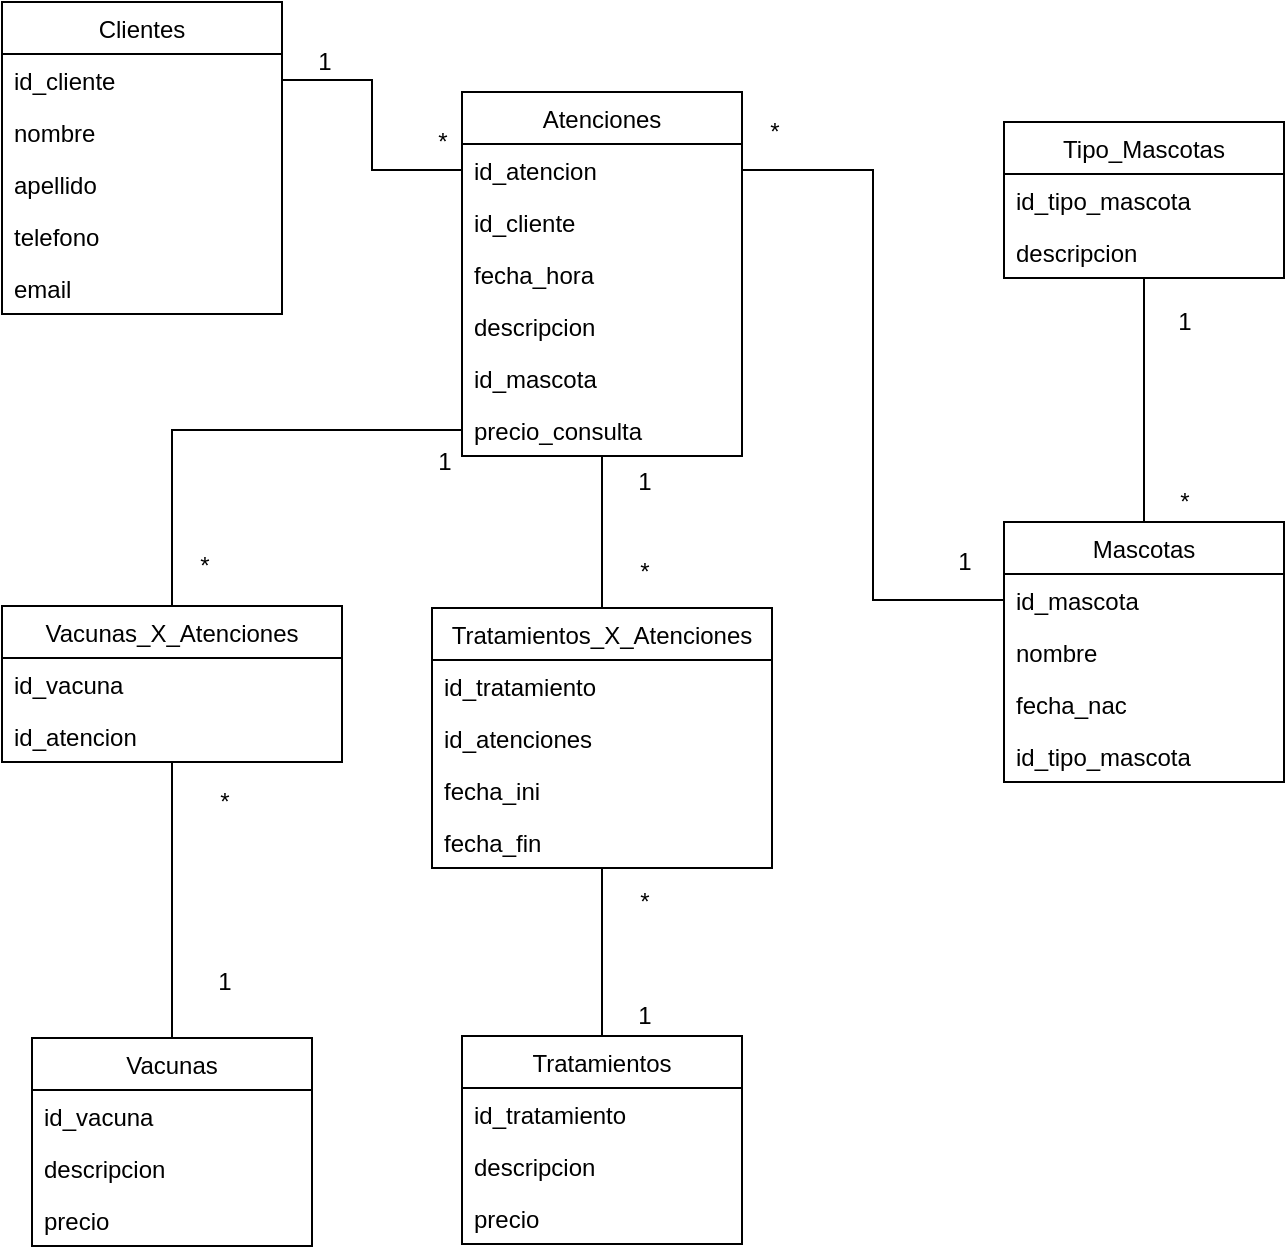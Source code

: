 <mxfile version="15.4.3" type="device"><diagram id="CTEdFq6EWlvq_yiXast2" name="Page-1"><mxGraphModel dx="1422" dy="762" grid="1" gridSize="10" guides="1" tooltips="1" connect="1" arrows="1" fold="1" page="1" pageScale="1" pageWidth="827" pageHeight="1169" math="0" shadow="0"><root><mxCell id="0"/><mxCell id="1" parent="0"/><mxCell id="gWCS4CyNn1U1aBrt5mAm-1" value="Clientes" style="swimlane;fontStyle=0;childLayout=stackLayout;horizontal=1;startSize=26;fillColor=none;horizontalStack=0;resizeParent=1;resizeParentMax=0;resizeLast=0;collapsible=1;marginBottom=0;" vertex="1" parent="1"><mxGeometry x="129" y="70" width="140" height="156" as="geometry"/></mxCell><mxCell id="gWCS4CyNn1U1aBrt5mAm-2" value="id_cliente" style="text;strokeColor=none;fillColor=none;align=left;verticalAlign=top;spacingLeft=4;spacingRight=4;overflow=hidden;rotatable=0;points=[[0,0.5],[1,0.5]];portConstraint=eastwest;" vertex="1" parent="gWCS4CyNn1U1aBrt5mAm-1"><mxGeometry y="26" width="140" height="26" as="geometry"/></mxCell><mxCell id="gWCS4CyNn1U1aBrt5mAm-3" value="nombre" style="text;strokeColor=none;fillColor=none;align=left;verticalAlign=top;spacingLeft=4;spacingRight=4;overflow=hidden;rotatable=0;points=[[0,0.5],[1,0.5]];portConstraint=eastwest;" vertex="1" parent="gWCS4CyNn1U1aBrt5mAm-1"><mxGeometry y="52" width="140" height="26" as="geometry"/></mxCell><mxCell id="gWCS4CyNn1U1aBrt5mAm-4" value="apellido" style="text;strokeColor=none;fillColor=none;align=left;verticalAlign=top;spacingLeft=4;spacingRight=4;overflow=hidden;rotatable=0;points=[[0,0.5],[1,0.5]];portConstraint=eastwest;" vertex="1" parent="gWCS4CyNn1U1aBrt5mAm-1"><mxGeometry y="78" width="140" height="26" as="geometry"/></mxCell><mxCell id="gWCS4CyNn1U1aBrt5mAm-30" value="telefono" style="text;strokeColor=none;fillColor=none;align=left;verticalAlign=top;spacingLeft=4;spacingRight=4;overflow=hidden;rotatable=0;points=[[0,0.5],[1,0.5]];portConstraint=eastwest;" vertex="1" parent="gWCS4CyNn1U1aBrt5mAm-1"><mxGeometry y="104" width="140" height="26" as="geometry"/></mxCell><mxCell id="gWCS4CyNn1U1aBrt5mAm-31" value="email" style="text;strokeColor=none;fillColor=none;align=left;verticalAlign=top;spacingLeft=4;spacingRight=4;overflow=hidden;rotatable=0;points=[[0,0.5],[1,0.5]];portConstraint=eastwest;" vertex="1" parent="gWCS4CyNn1U1aBrt5mAm-1"><mxGeometry y="130" width="140" height="26" as="geometry"/></mxCell><mxCell id="gWCS4CyNn1U1aBrt5mAm-5" value="Mascotas" style="swimlane;fontStyle=0;childLayout=stackLayout;horizontal=1;startSize=26;fillColor=none;horizontalStack=0;resizeParent=1;resizeParentMax=0;resizeLast=0;collapsible=1;marginBottom=0;" vertex="1" parent="1"><mxGeometry x="630" y="330" width="140" height="130" as="geometry"/></mxCell><mxCell id="gWCS4CyNn1U1aBrt5mAm-6" value="id_mascota" style="text;strokeColor=none;fillColor=none;align=left;verticalAlign=top;spacingLeft=4;spacingRight=4;overflow=hidden;rotatable=0;points=[[0,0.5],[1,0.5]];portConstraint=eastwest;" vertex="1" parent="gWCS4CyNn1U1aBrt5mAm-5"><mxGeometry y="26" width="140" height="26" as="geometry"/></mxCell><mxCell id="gWCS4CyNn1U1aBrt5mAm-7" value="nombre" style="text;strokeColor=none;fillColor=none;align=left;verticalAlign=top;spacingLeft=4;spacingRight=4;overflow=hidden;rotatable=0;points=[[0,0.5],[1,0.5]];portConstraint=eastwest;" vertex="1" parent="gWCS4CyNn1U1aBrt5mAm-5"><mxGeometry y="52" width="140" height="26" as="geometry"/></mxCell><mxCell id="gWCS4CyNn1U1aBrt5mAm-8" value="fecha_nac" style="text;strokeColor=none;fillColor=none;align=left;verticalAlign=top;spacingLeft=4;spacingRight=4;overflow=hidden;rotatable=0;points=[[0,0.5],[1,0.5]];portConstraint=eastwest;" vertex="1" parent="gWCS4CyNn1U1aBrt5mAm-5"><mxGeometry y="78" width="140" height="26" as="geometry"/></mxCell><mxCell id="gWCS4CyNn1U1aBrt5mAm-71" value="id_tipo_mascota" style="text;strokeColor=none;fillColor=none;align=left;verticalAlign=top;spacingLeft=4;spacingRight=4;overflow=hidden;rotatable=0;points=[[0,0.5],[1,0.5]];portConstraint=eastwest;" vertex="1" parent="gWCS4CyNn1U1aBrt5mAm-5"><mxGeometry y="104" width="140" height="26" as="geometry"/></mxCell><mxCell id="gWCS4CyNn1U1aBrt5mAm-9" value="Atenciones" style="swimlane;fontStyle=0;childLayout=stackLayout;horizontal=1;startSize=26;fillColor=none;horizontalStack=0;resizeParent=1;resizeParentMax=0;resizeLast=0;collapsible=1;marginBottom=0;" vertex="1" parent="1"><mxGeometry x="359" y="115" width="140" height="182" as="geometry"/></mxCell><mxCell id="gWCS4CyNn1U1aBrt5mAm-10" value="id_atencion" style="text;strokeColor=none;fillColor=none;align=left;verticalAlign=top;spacingLeft=4;spacingRight=4;overflow=hidden;rotatable=0;points=[[0,0.5],[1,0.5]];portConstraint=eastwest;" vertex="1" parent="gWCS4CyNn1U1aBrt5mAm-9"><mxGeometry y="26" width="140" height="26" as="geometry"/></mxCell><mxCell id="gWCS4CyNn1U1aBrt5mAm-11" value="id_cliente" style="text;strokeColor=none;fillColor=none;align=left;verticalAlign=top;spacingLeft=4;spacingRight=4;overflow=hidden;rotatable=0;points=[[0,0.5],[1,0.5]];portConstraint=eastwest;" vertex="1" parent="gWCS4CyNn1U1aBrt5mAm-9"><mxGeometry y="52" width="140" height="26" as="geometry"/></mxCell><mxCell id="gWCS4CyNn1U1aBrt5mAm-35" value="fecha_hora" style="text;strokeColor=none;fillColor=none;align=left;verticalAlign=top;spacingLeft=4;spacingRight=4;overflow=hidden;rotatable=0;points=[[0,0.5],[1,0.5]];portConstraint=eastwest;" vertex="1" parent="gWCS4CyNn1U1aBrt5mAm-9"><mxGeometry y="78" width="140" height="26" as="geometry"/></mxCell><mxCell id="gWCS4CyNn1U1aBrt5mAm-73" value="descripcion" style="text;strokeColor=none;fillColor=none;align=left;verticalAlign=top;spacingLeft=4;spacingRight=4;overflow=hidden;rotatable=0;points=[[0,0.5],[1,0.5]];portConstraint=eastwest;" vertex="1" parent="gWCS4CyNn1U1aBrt5mAm-9"><mxGeometry y="104" width="140" height="26" as="geometry"/></mxCell><mxCell id="gWCS4CyNn1U1aBrt5mAm-74" value="id_mascota" style="text;strokeColor=none;fillColor=none;align=left;verticalAlign=top;spacingLeft=4;spacingRight=4;overflow=hidden;rotatable=0;points=[[0,0.5],[1,0.5]];portConstraint=eastwest;" vertex="1" parent="gWCS4CyNn1U1aBrt5mAm-9"><mxGeometry y="130" width="140" height="26" as="geometry"/></mxCell><mxCell id="gWCS4CyNn1U1aBrt5mAm-80" value="precio_consulta" style="text;strokeColor=none;fillColor=none;align=left;verticalAlign=top;spacingLeft=4;spacingRight=4;overflow=hidden;rotatable=0;points=[[0,0.5],[1,0.5]];portConstraint=eastwest;" vertex="1" parent="gWCS4CyNn1U1aBrt5mAm-9"><mxGeometry y="156" width="140" height="26" as="geometry"/></mxCell><mxCell id="gWCS4CyNn1U1aBrt5mAm-88" style="edgeStyle=orthogonalEdgeStyle;rounded=0;orthogonalLoop=1;jettySize=auto;html=1;entryX=0.5;entryY=0;entryDx=0;entryDy=0;endArrow=none;endFill=0;" edge="1" parent="1" source="gWCS4CyNn1U1aBrt5mAm-13" target="gWCS4CyNn1U1aBrt5mAm-5"><mxGeometry relative="1" as="geometry"/></mxCell><mxCell id="gWCS4CyNn1U1aBrt5mAm-13" value="Tipo_Mascotas" style="swimlane;fontStyle=0;childLayout=stackLayout;horizontal=1;startSize=26;fillColor=none;horizontalStack=0;resizeParent=1;resizeParentMax=0;resizeLast=0;collapsible=1;marginBottom=0;" vertex="1" parent="1"><mxGeometry x="630" y="130" width="140" height="78" as="geometry"/></mxCell><mxCell id="gWCS4CyNn1U1aBrt5mAm-14" value="id_tipo_mascota" style="text;strokeColor=none;fillColor=none;align=left;verticalAlign=top;spacingLeft=4;spacingRight=4;overflow=hidden;rotatable=0;points=[[0,0.5],[1,0.5]];portConstraint=eastwest;" vertex="1" parent="gWCS4CyNn1U1aBrt5mAm-13"><mxGeometry y="26" width="140" height="26" as="geometry"/></mxCell><mxCell id="gWCS4CyNn1U1aBrt5mAm-15" value="descripcion" style="text;strokeColor=none;fillColor=none;align=left;verticalAlign=top;spacingLeft=4;spacingRight=4;overflow=hidden;rotatable=0;points=[[0,0.5],[1,0.5]];portConstraint=eastwest;" vertex="1" parent="gWCS4CyNn1U1aBrt5mAm-13"><mxGeometry y="52" width="140" height="26" as="geometry"/></mxCell><mxCell id="gWCS4CyNn1U1aBrt5mAm-90" style="edgeStyle=orthogonalEdgeStyle;rounded=0;orthogonalLoop=1;jettySize=auto;html=1;exitX=0.5;exitY=0;exitDx=0;exitDy=0;entryX=0.5;entryY=1;entryDx=0;entryDy=0;entryPerimeter=0;endArrow=none;endFill=0;" edge="1" parent="1" source="gWCS4CyNn1U1aBrt5mAm-17" target="gWCS4CyNn1U1aBrt5mAm-80"><mxGeometry relative="1" as="geometry"/></mxCell><mxCell id="gWCS4CyNn1U1aBrt5mAm-91" style="edgeStyle=orthogonalEdgeStyle;rounded=0;orthogonalLoop=1;jettySize=auto;html=1;endArrow=none;endFill=0;entryX=0.5;entryY=0;entryDx=0;entryDy=0;" edge="1" parent="1" source="gWCS4CyNn1U1aBrt5mAm-17" target="gWCS4CyNn1U1aBrt5mAm-51"><mxGeometry relative="1" as="geometry"><mxPoint x="429" y="580" as="targetPoint"/></mxGeometry></mxCell><mxCell id="gWCS4CyNn1U1aBrt5mAm-17" value="Tratamientos_X_Atenciones" style="swimlane;fontStyle=0;childLayout=stackLayout;horizontal=1;startSize=26;fillColor=none;horizontalStack=0;resizeParent=1;resizeParentMax=0;resizeLast=0;collapsible=1;marginBottom=0;" vertex="1" parent="1"><mxGeometry x="344" y="373" width="170" height="130" as="geometry"/></mxCell><mxCell id="gWCS4CyNn1U1aBrt5mAm-18" value="id_tratamiento" style="text;strokeColor=none;fillColor=none;align=left;verticalAlign=top;spacingLeft=4;spacingRight=4;overflow=hidden;rotatable=0;points=[[0,0.5],[1,0.5]];portConstraint=eastwest;" vertex="1" parent="gWCS4CyNn1U1aBrt5mAm-17"><mxGeometry y="26" width="170" height="26" as="geometry"/></mxCell><mxCell id="gWCS4CyNn1U1aBrt5mAm-19" value="id_atenciones" style="text;strokeColor=none;fillColor=none;align=left;verticalAlign=top;spacingLeft=4;spacingRight=4;overflow=hidden;rotatable=0;points=[[0,0.5],[1,0.5]];portConstraint=eastwest;" vertex="1" parent="gWCS4CyNn1U1aBrt5mAm-17"><mxGeometry y="52" width="170" height="26" as="geometry"/></mxCell><mxCell id="gWCS4CyNn1U1aBrt5mAm-81" value="fecha_ini" style="text;strokeColor=none;fillColor=none;align=left;verticalAlign=top;spacingLeft=4;spacingRight=4;overflow=hidden;rotatable=0;points=[[0,0.5],[1,0.5]];portConstraint=eastwest;" vertex="1" parent="gWCS4CyNn1U1aBrt5mAm-17"><mxGeometry y="78" width="170" height="26" as="geometry"/></mxCell><mxCell id="gWCS4CyNn1U1aBrt5mAm-82" value="fecha_fin" style="text;strokeColor=none;fillColor=none;align=left;verticalAlign=top;spacingLeft=4;spacingRight=4;overflow=hidden;rotatable=0;points=[[0,0.5],[1,0.5]];portConstraint=eastwest;" vertex="1" parent="gWCS4CyNn1U1aBrt5mAm-17"><mxGeometry y="104" width="170" height="26" as="geometry"/></mxCell><mxCell id="gWCS4CyNn1U1aBrt5mAm-56" style="edgeStyle=orthogonalEdgeStyle;rounded=0;orthogonalLoop=1;jettySize=auto;html=1;endArrow=none;endFill=0;" edge="1" parent="1" source="gWCS4CyNn1U1aBrt5mAm-21" target="gWCS4CyNn1U1aBrt5mAm-47"><mxGeometry relative="1" as="geometry"/></mxCell><mxCell id="gWCS4CyNn1U1aBrt5mAm-85" style="edgeStyle=orthogonalEdgeStyle;rounded=0;orthogonalLoop=1;jettySize=auto;html=1;entryX=0;entryY=0.5;entryDx=0;entryDy=0;endArrow=none;endFill=0;" edge="1" parent="1" source="gWCS4CyNn1U1aBrt5mAm-21" target="gWCS4CyNn1U1aBrt5mAm-80"><mxGeometry relative="1" as="geometry"/></mxCell><mxCell id="gWCS4CyNn1U1aBrt5mAm-21" value="Vacunas_X_Atenciones" style="swimlane;fontStyle=0;childLayout=stackLayout;horizontal=1;startSize=26;fillColor=none;horizontalStack=0;resizeParent=1;resizeParentMax=0;resizeLast=0;collapsible=1;marginBottom=0;" vertex="1" parent="1"><mxGeometry x="129" y="372" width="170" height="78" as="geometry"/></mxCell><mxCell id="gWCS4CyNn1U1aBrt5mAm-22" value="id_vacuna" style="text;strokeColor=none;fillColor=none;align=left;verticalAlign=top;spacingLeft=4;spacingRight=4;overflow=hidden;rotatable=0;points=[[0,0.5],[1,0.5]];portConstraint=eastwest;" vertex="1" parent="gWCS4CyNn1U1aBrt5mAm-21"><mxGeometry y="26" width="170" height="26" as="geometry"/></mxCell><mxCell id="gWCS4CyNn1U1aBrt5mAm-23" value="id_atencion" style="text;strokeColor=none;fillColor=none;align=left;verticalAlign=top;spacingLeft=4;spacingRight=4;overflow=hidden;rotatable=0;points=[[0,0.5],[1,0.5]];portConstraint=eastwest;" vertex="1" parent="gWCS4CyNn1U1aBrt5mAm-21"><mxGeometry y="52" width="170" height="26" as="geometry"/></mxCell><mxCell id="gWCS4CyNn1U1aBrt5mAm-32" style="edgeStyle=orthogonalEdgeStyle;rounded=0;orthogonalLoop=1;jettySize=auto;html=1;exitX=1;exitY=0.5;exitDx=0;exitDy=0;entryX=0;entryY=0.5;entryDx=0;entryDy=0;endArrow=none;endFill=0;" edge="1" parent="1" source="gWCS4CyNn1U1aBrt5mAm-2" target="gWCS4CyNn1U1aBrt5mAm-10"><mxGeometry relative="1" as="geometry"/></mxCell><mxCell id="gWCS4CyNn1U1aBrt5mAm-33" value="1" style="text;html=1;resizable=0;autosize=1;align=center;verticalAlign=middle;points=[];fillColor=none;strokeColor=none;rounded=0;" vertex="1" parent="1"><mxGeometry x="280" y="90" width="20" height="20" as="geometry"/></mxCell><mxCell id="gWCS4CyNn1U1aBrt5mAm-34" value="*" style="text;html=1;resizable=0;autosize=1;align=center;verticalAlign=middle;points=[];fillColor=none;strokeColor=none;rounded=0;" vertex="1" parent="1"><mxGeometry x="339" y="130" width="20" height="20" as="geometry"/></mxCell><mxCell id="gWCS4CyNn1U1aBrt5mAm-40" value="1" style="text;html=1;resizable=0;autosize=1;align=center;verticalAlign=middle;points=[];fillColor=none;strokeColor=none;rounded=0;" vertex="1" parent="1"><mxGeometry x="600" y="340" width="20" height="20" as="geometry"/></mxCell><mxCell id="gWCS4CyNn1U1aBrt5mAm-41" value="*" style="text;html=1;resizable=0;autosize=1;align=center;verticalAlign=middle;points=[];fillColor=none;strokeColor=none;rounded=0;" vertex="1" parent="1"><mxGeometry x="505" y="125" width="20" height="20" as="geometry"/></mxCell><mxCell id="gWCS4CyNn1U1aBrt5mAm-47" value="Vacunas" style="swimlane;fontStyle=0;childLayout=stackLayout;horizontal=1;startSize=26;fillColor=none;horizontalStack=0;resizeParent=1;resizeParentMax=0;resizeLast=0;collapsible=1;marginBottom=0;" vertex="1" parent="1"><mxGeometry x="144" y="588" width="140" height="104" as="geometry"/></mxCell><mxCell id="gWCS4CyNn1U1aBrt5mAm-48" value="id_vacuna" style="text;strokeColor=none;fillColor=none;align=left;verticalAlign=top;spacingLeft=4;spacingRight=4;overflow=hidden;rotatable=0;points=[[0,0.5],[1,0.5]];portConstraint=eastwest;" vertex="1" parent="gWCS4CyNn1U1aBrt5mAm-47"><mxGeometry y="26" width="140" height="26" as="geometry"/></mxCell><mxCell id="gWCS4CyNn1U1aBrt5mAm-49" value="descripcion" style="text;strokeColor=none;fillColor=none;align=left;verticalAlign=top;spacingLeft=4;spacingRight=4;overflow=hidden;rotatable=0;points=[[0,0.5],[1,0.5]];portConstraint=eastwest;" vertex="1" parent="gWCS4CyNn1U1aBrt5mAm-47"><mxGeometry y="52" width="140" height="26" as="geometry"/></mxCell><mxCell id="gWCS4CyNn1U1aBrt5mAm-75" value="precio" style="text;strokeColor=none;fillColor=none;align=left;verticalAlign=top;spacingLeft=4;spacingRight=4;overflow=hidden;rotatable=0;points=[[0,0.5],[1,0.5]];portConstraint=eastwest;" vertex="1" parent="gWCS4CyNn1U1aBrt5mAm-47"><mxGeometry y="78" width="140" height="26" as="geometry"/></mxCell><mxCell id="gWCS4CyNn1U1aBrt5mAm-51" value="Tratamientos" style="swimlane;fontStyle=0;childLayout=stackLayout;horizontal=1;startSize=26;fillColor=none;horizontalStack=0;resizeParent=1;resizeParentMax=0;resizeLast=0;collapsible=1;marginBottom=0;" vertex="1" parent="1"><mxGeometry x="359" y="587" width="140" height="104" as="geometry"/></mxCell><mxCell id="gWCS4CyNn1U1aBrt5mAm-52" value="id_tratamiento" style="text;strokeColor=none;fillColor=none;align=left;verticalAlign=top;spacingLeft=4;spacingRight=4;overflow=hidden;rotatable=0;points=[[0,0.5],[1,0.5]];portConstraint=eastwest;" vertex="1" parent="gWCS4CyNn1U1aBrt5mAm-51"><mxGeometry y="26" width="140" height="26" as="geometry"/></mxCell><mxCell id="gWCS4CyNn1U1aBrt5mAm-53" value="descripcion" style="text;strokeColor=none;fillColor=none;align=left;verticalAlign=top;spacingLeft=4;spacingRight=4;overflow=hidden;rotatable=0;points=[[0,0.5],[1,0.5]];portConstraint=eastwest;" vertex="1" parent="gWCS4CyNn1U1aBrt5mAm-51"><mxGeometry y="52" width="140" height="26" as="geometry"/></mxCell><mxCell id="gWCS4CyNn1U1aBrt5mAm-79" value="precio" style="text;strokeColor=none;fillColor=none;align=left;verticalAlign=top;spacingLeft=4;spacingRight=4;overflow=hidden;rotatable=0;points=[[0,0.5],[1,0.5]];portConstraint=eastwest;" vertex="1" parent="gWCS4CyNn1U1aBrt5mAm-51"><mxGeometry y="78" width="140" height="26" as="geometry"/></mxCell><mxCell id="gWCS4CyNn1U1aBrt5mAm-60" value="1" style="text;html=1;resizable=0;autosize=1;align=center;verticalAlign=middle;points=[];fillColor=none;strokeColor=none;rounded=0;" vertex="1" parent="1"><mxGeometry x="440" y="300" width="20" height="20" as="geometry"/></mxCell><mxCell id="gWCS4CyNn1U1aBrt5mAm-61" value="*" style="text;html=1;resizable=0;autosize=1;align=center;verticalAlign=middle;points=[];fillColor=none;strokeColor=none;rounded=0;" vertex="1" parent="1"><mxGeometry x="440" y="345" width="20" height="20" as="geometry"/></mxCell><mxCell id="gWCS4CyNn1U1aBrt5mAm-62" value="*" style="text;html=1;resizable=0;autosize=1;align=center;verticalAlign=middle;points=[];fillColor=none;strokeColor=none;rounded=0;" vertex="1" parent="1"><mxGeometry x="440" y="510" width="20" height="20" as="geometry"/></mxCell><mxCell id="gWCS4CyNn1U1aBrt5mAm-63" value="*" style="text;html=1;resizable=0;autosize=1;align=center;verticalAlign=middle;points=[];fillColor=none;strokeColor=none;rounded=0;" vertex="1" parent="1"><mxGeometry x="220" y="342" width="20" height="20" as="geometry"/></mxCell><mxCell id="gWCS4CyNn1U1aBrt5mAm-64" value="*" style="text;html=1;resizable=0;autosize=1;align=center;verticalAlign=middle;points=[];fillColor=none;strokeColor=none;rounded=0;" vertex="1" parent="1"><mxGeometry x="230" y="460" width="20" height="20" as="geometry"/></mxCell><mxCell id="gWCS4CyNn1U1aBrt5mAm-66" value="1" style="text;html=1;resizable=0;autosize=1;align=center;verticalAlign=middle;points=[];fillColor=none;strokeColor=none;rounded=0;" vertex="1" parent="1"><mxGeometry x="340" y="290" width="20" height="20" as="geometry"/></mxCell><mxCell id="gWCS4CyNn1U1aBrt5mAm-67" value="1" style="text;html=1;resizable=0;autosize=1;align=center;verticalAlign=middle;points=[];fillColor=none;strokeColor=none;rounded=0;" vertex="1" parent="1"><mxGeometry x="230" y="550" width="20" height="20" as="geometry"/></mxCell><mxCell id="gWCS4CyNn1U1aBrt5mAm-68" value="1" style="text;html=1;resizable=0;autosize=1;align=center;verticalAlign=middle;points=[];fillColor=none;strokeColor=none;rounded=0;" vertex="1" parent="1"><mxGeometry x="440" y="567" width="20" height="20" as="geometry"/></mxCell><mxCell id="gWCS4CyNn1U1aBrt5mAm-70" value="1" style="text;html=1;resizable=0;autosize=1;align=center;verticalAlign=middle;points=[];fillColor=none;strokeColor=none;rounded=0;" vertex="1" parent="1"><mxGeometry x="710" y="220" width="20" height="20" as="geometry"/></mxCell><mxCell id="gWCS4CyNn1U1aBrt5mAm-72" value="*" style="text;html=1;resizable=0;autosize=1;align=center;verticalAlign=middle;points=[];fillColor=none;strokeColor=none;rounded=0;" vertex="1" parent="1"><mxGeometry x="710" y="310" width="20" height="20" as="geometry"/></mxCell><mxCell id="gWCS4CyNn1U1aBrt5mAm-86" style="edgeStyle=orthogonalEdgeStyle;rounded=0;orthogonalLoop=1;jettySize=auto;html=1;exitX=0;exitY=0.5;exitDx=0;exitDy=0;entryX=1;entryY=0.5;entryDx=0;entryDy=0;endArrow=none;endFill=0;" edge="1" parent="1" source="gWCS4CyNn1U1aBrt5mAm-6" target="gWCS4CyNn1U1aBrt5mAm-10"><mxGeometry relative="1" as="geometry"/></mxCell></root></mxGraphModel></diagram></mxfile>